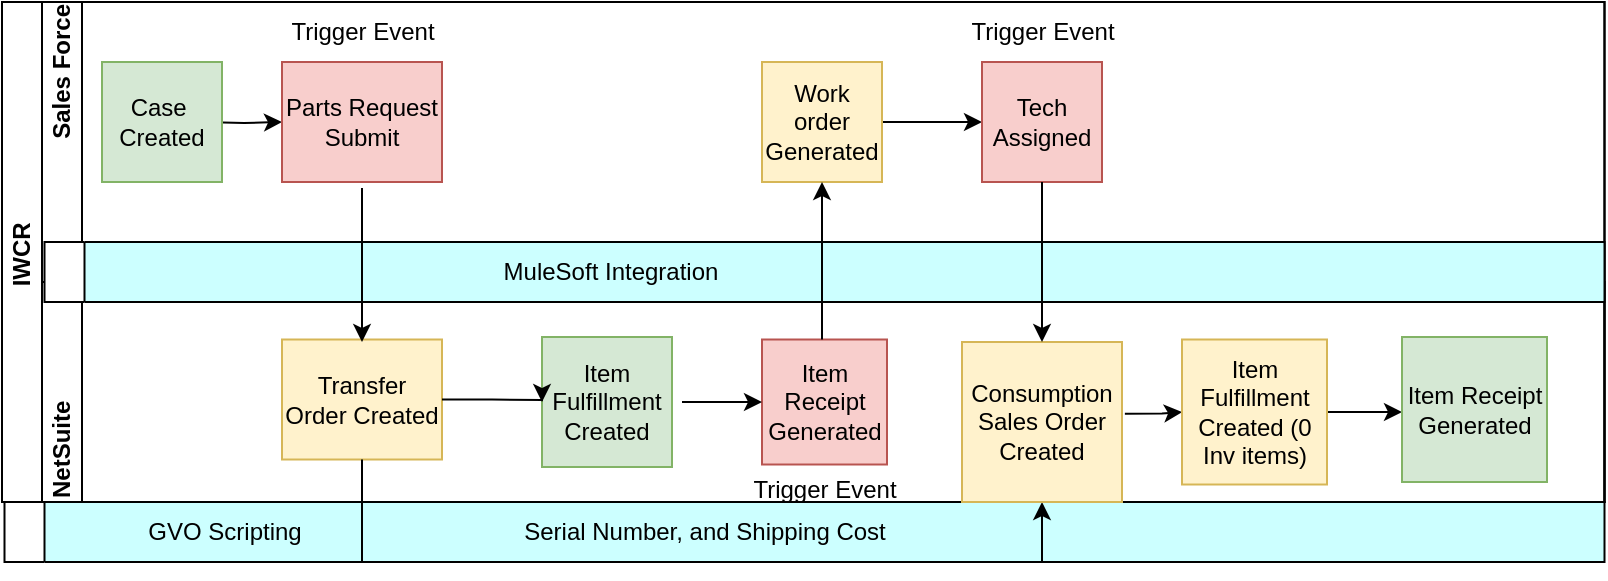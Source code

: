 <mxfile version="24.7.17">
  <diagram id="prtHgNgQTEPvFCAcTncT" name="Page-1">
    <mxGraphModel dx="202" dy="100" grid="1" gridSize="10" guides="1" tooltips="1" connect="1" arrows="1" fold="1" page="1" pageScale="1" pageWidth="827" pageHeight="1169" math="0" shadow="0">
      <root>
        <mxCell id="0" />
        <mxCell id="1" parent="0" />
        <mxCell id="SnKN6ZXEYIArN2goFrfV-34" value="" style="swimlane;html=1;startSize=20;horizontal=0;gradientColor=none;swimlaneFillColor=#CCFFFF;" vertex="1" parent="1">
          <mxGeometry x="121.25" y="360" width="800" height="30" as="geometry">
            <mxRectangle x="210" y="555" width="430" height="30" as="alternateBounds" />
          </mxGeometry>
        </mxCell>
        <mxCell id="SnKN6ZXEYIArN2goFrfV-35" value="GVO Scripting" style="text;html=1;align=center;verticalAlign=middle;resizable=0;points=[];autosize=1;strokeColor=none;fillColor=none;" vertex="1" parent="SnKN6ZXEYIArN2goFrfV-34">
          <mxGeometry x="60" width="100" height="30" as="geometry" />
        </mxCell>
        <mxCell id="SnKN6ZXEYIArN2goFrfV-38" value="Serial Number, and Shipping Cost" style="text;html=1;align=center;verticalAlign=middle;resizable=0;points=[];autosize=1;strokeColor=none;fillColor=none;" vertex="1" parent="SnKN6ZXEYIArN2goFrfV-34">
          <mxGeometry x="250" width="200" height="30" as="geometry" />
        </mxCell>
        <mxCell id="dNxyNK7c78bLwvsdeMH5-19" value="IWCR&amp;nbsp;" style="swimlane;html=1;childLayout=stackLayout;resizeParent=1;resizeParentMax=0;horizontal=0;startSize=20;horizontalStack=0;" parent="1" vertex="1">
          <mxGeometry x="120" y="110" width="801.25" height="250" as="geometry">
            <mxRectangle x="120" y="110" width="40" height="50" as="alternateBounds" />
          </mxGeometry>
        </mxCell>
        <mxCell id="dNxyNK7c78bLwvsdeMH5-20" value="Sales Force" style="swimlane;html=1;startSize=20;horizontal=0;align=right;" parent="dNxyNK7c78bLwvsdeMH5-19" vertex="1">
          <mxGeometry x="20" width="781.25" height="250" as="geometry">
            <mxRectangle x="20" width="430" height="30" as="alternateBounds" />
          </mxGeometry>
        </mxCell>
        <mxCell id="dNxyNK7c78bLwvsdeMH5-25" value="" style="edgeStyle=orthogonalEdgeStyle;rounded=0;orthogonalLoop=1;jettySize=auto;html=1;" parent="dNxyNK7c78bLwvsdeMH5-20" target="dNxyNK7c78bLwvsdeMH5-24" edge="1">
          <mxGeometry relative="1" as="geometry">
            <mxPoint x="80" y="60" as="sourcePoint" />
          </mxGeometry>
        </mxCell>
        <mxCell id="dNxyNK7c78bLwvsdeMH5-24" value="Parts Request Submit" style="rounded=0;whiteSpace=wrap;html=1;fontFamily=Helvetica;fontSize=12;align=center;fillColor=#f8cecc;strokeColor=#b85450;" parent="dNxyNK7c78bLwvsdeMH5-20" vertex="1">
          <mxGeometry x="120" y="30" width="80" height="60" as="geometry" />
        </mxCell>
        <mxCell id="dNxyNK7c78bLwvsdeMH5-33" value="" style="edgeStyle=orthogonalEdgeStyle;rounded=0;orthogonalLoop=1;jettySize=auto;html=1;endArrow=classic;endFill=1;entryX=0;entryY=0.5;entryDx=0;entryDy=0;" parent="dNxyNK7c78bLwvsdeMH5-20" source="dNxyNK7c78bLwvsdeMH5-30" target="SnKN6ZXEYIArN2goFrfV-7" edge="1">
          <mxGeometry relative="1" as="geometry">
            <mxPoint x="360" y="60" as="targetPoint" />
          </mxGeometry>
        </mxCell>
        <mxCell id="SnKN6ZXEYIArN2goFrfV-10" style="edgeStyle=orthogonalEdgeStyle;rounded=0;orthogonalLoop=1;jettySize=auto;html=1;exitX=1;exitY=1;exitDx=0;exitDy=0;" edge="1" parent="dNxyNK7c78bLwvsdeMH5-20" source="dNxyNK7c78bLwvsdeMH5-30">
          <mxGeometry relative="1" as="geometry">
            <mxPoint x="420.138" y="90" as="targetPoint" />
          </mxGeometry>
        </mxCell>
        <mxCell id="dNxyNK7c78bLwvsdeMH5-30" value="Work order Generated" style="rounded=0;whiteSpace=wrap;html=1;fontFamily=Helvetica;fontSize=12;align=center;fillColor=#fff2cc;strokeColor=#d6b656;" parent="dNxyNK7c78bLwvsdeMH5-20" vertex="1">
          <mxGeometry x="360" y="30" width="60" height="60" as="geometry" />
        </mxCell>
        <mxCell id="SnKN6ZXEYIArN2goFrfV-2" value="Case&amp;nbsp;&lt;div&gt;Created&lt;/div&gt;" style="whiteSpace=wrap;html=1;aspect=fixed;fillColor=#d5e8d4;strokeColor=#82b366;" vertex="1" parent="dNxyNK7c78bLwvsdeMH5-20">
          <mxGeometry x="30" y="30" width="60" height="60" as="geometry" />
        </mxCell>
        <mxCell id="SnKN6ZXEYIArN2goFrfV-7" value="Tech Assigned" style="whiteSpace=wrap;html=1;aspect=fixed;fillColor=#f8cecc;strokeColor=#b85450;" vertex="1" parent="dNxyNK7c78bLwvsdeMH5-20">
          <mxGeometry x="470" y="30" width="60" height="60" as="geometry" />
        </mxCell>
        <mxCell id="SnKN6ZXEYIArN2goFrfV-14" value="Trigger Event" style="text;html=1;align=center;verticalAlign=middle;resizable=0;points=[];autosize=1;strokeColor=none;fillColor=none;" vertex="1" parent="dNxyNK7c78bLwvsdeMH5-20">
          <mxGeometry x="110" width="100" height="30" as="geometry" />
        </mxCell>
        <mxCell id="SnKN6ZXEYIArN2goFrfV-15" value="Trigger Event" style="text;html=1;align=center;verticalAlign=middle;resizable=0;points=[];autosize=1;strokeColor=none;fillColor=none;" vertex="1" parent="dNxyNK7c78bLwvsdeMH5-20">
          <mxGeometry x="450" width="100" height="30" as="geometry" />
        </mxCell>
        <mxCell id="dNxyNK7c78bLwvsdeMH5-21" value="NetSuite" style="swimlane;html=1;startSize=20;horizontal=0;align=left;" parent="dNxyNK7c78bLwvsdeMH5-20" vertex="1">
          <mxGeometry y="140" width="781.25" height="110" as="geometry">
            <mxRectangle x="20" y="30" width="430" height="30" as="alternateBounds" />
          </mxGeometry>
        </mxCell>
        <mxCell id="dNxyNK7c78bLwvsdeMH5-26" value="Transfer Order Created" style="rounded=0;whiteSpace=wrap;html=1;fontFamily=Helvetica;fontSize=12;align=center;fillColor=#fff2cc;strokeColor=#d6b656;" parent="dNxyNK7c78bLwvsdeMH5-21" vertex="1">
          <mxGeometry x="120" y="28.75" width="80" height="60" as="geometry" />
        </mxCell>
        <mxCell id="SnKN6ZXEYIArN2goFrfV-3" value="Item Fulfillment Created" style="whiteSpace=wrap;html=1;aspect=fixed;fillColor=#d5e8d4;strokeColor=#82b366;" vertex="1" parent="dNxyNK7c78bLwvsdeMH5-21">
          <mxGeometry x="250" y="27.5" width="65" height="65" as="geometry" />
        </mxCell>
        <mxCell id="SnKN6ZXEYIArN2goFrfV-6" style="edgeStyle=orthogonalEdgeStyle;rounded=0;orthogonalLoop=1;jettySize=auto;html=1;endArrow=classic;endFill=1;exitX=1;exitY=0.5;exitDx=0;exitDy=0;entryX=0;entryY=0.5;entryDx=0;entryDy=0;" edge="1" parent="dNxyNK7c78bLwvsdeMH5-21" source="dNxyNK7c78bLwvsdeMH5-26" target="SnKN6ZXEYIArN2goFrfV-3">
          <mxGeometry relative="1" as="geometry">
            <mxPoint x="290" y="50" as="sourcePoint" />
            <mxPoint x="290" y="-20" as="targetPoint" />
            <Array as="points">
              <mxPoint x="225" y="59" />
              <mxPoint x="250" y="59" />
            </Array>
          </mxGeometry>
        </mxCell>
        <mxCell id="SnKN6ZXEYIArN2goFrfV-37" style="edgeStyle=orthogonalEdgeStyle;rounded=0;orthogonalLoop=1;jettySize=auto;html=1;entryX=0.5;entryY=1;entryDx=0;entryDy=0;" edge="1" parent="dNxyNK7c78bLwvsdeMH5-21" source="dNxyNK7c78bLwvsdeMH5-26" target="SnKN6ZXEYIArN2goFrfV-11">
          <mxGeometry relative="1" as="geometry">
            <mxPoint x="430" y="190" as="targetPoint" />
            <Array as="points">
              <mxPoint x="160" y="140" />
              <mxPoint x="500" y="140" />
            </Array>
          </mxGeometry>
        </mxCell>
        <mxCell id="SnKN6ZXEYIArN2goFrfV-8" value="Item Receipt Generated" style="whiteSpace=wrap;html=1;aspect=fixed;fillColor=#f8cecc;strokeColor=#b85450;" vertex="1" parent="dNxyNK7c78bLwvsdeMH5-21">
          <mxGeometry x="360" y="28.75" width="62.5" height="62.5" as="geometry" />
        </mxCell>
        <mxCell id="SnKN6ZXEYIArN2goFrfV-19" value="" style="edgeStyle=orthogonalEdgeStyle;rounded=0;orthogonalLoop=1;jettySize=auto;html=1;exitX=1.018;exitY=0.448;exitDx=0;exitDy=0;exitPerimeter=0;" edge="1" parent="dNxyNK7c78bLwvsdeMH5-21" source="SnKN6ZXEYIArN2goFrfV-11" target="SnKN6ZXEYIArN2goFrfV-17">
          <mxGeometry relative="1" as="geometry" />
        </mxCell>
        <mxCell id="SnKN6ZXEYIArN2goFrfV-11" value="Consumption Sales Order&lt;div&gt;Created&lt;/div&gt;" style="whiteSpace=wrap;html=1;aspect=fixed;fillColor=#fff2cc;strokeColor=#d6b656;" vertex="1" parent="dNxyNK7c78bLwvsdeMH5-21">
          <mxGeometry x="460" y="30" width="80" height="80" as="geometry" />
        </mxCell>
        <mxCell id="SnKN6ZXEYIArN2goFrfV-13" value="Trigger Event" style="text;html=1;align=center;verticalAlign=middle;resizable=0;points=[];autosize=1;strokeColor=none;fillColor=none;" vertex="1" parent="dNxyNK7c78bLwvsdeMH5-21">
          <mxGeometry x="341.25" y="88.75" width="100" height="30" as="geometry" />
        </mxCell>
        <mxCell id="SnKN6ZXEYIArN2goFrfV-20" value="" style="edgeStyle=orthogonalEdgeStyle;rounded=0;orthogonalLoop=1;jettySize=auto;html=1;exitX=1;exitY=0.5;exitDx=0;exitDy=0;" edge="1" parent="dNxyNK7c78bLwvsdeMH5-21" source="SnKN6ZXEYIArN2goFrfV-17" target="SnKN6ZXEYIArN2goFrfV-18">
          <mxGeometry relative="1" as="geometry">
            <Array as="points">
              <mxPoint x="670" y="65" />
              <mxPoint x="670" y="65" />
            </Array>
          </mxGeometry>
        </mxCell>
        <mxCell id="SnKN6ZXEYIArN2goFrfV-17" value="Item Fulfillment Created (0 Inv items)" style="whiteSpace=wrap;html=1;aspect=fixed;fillColor=#fff2cc;strokeColor=#d6b656;" vertex="1" parent="dNxyNK7c78bLwvsdeMH5-21">
          <mxGeometry x="570" y="28.75" width="72.5" height="72.5" as="geometry" />
        </mxCell>
        <mxCell id="SnKN6ZXEYIArN2goFrfV-18" value="Item Receipt Generated" style="whiteSpace=wrap;html=1;aspect=fixed;fillColor=#d5e8d4;strokeColor=#82b366;" vertex="1" parent="dNxyNK7c78bLwvsdeMH5-21">
          <mxGeometry x="680" y="27.5" width="72.5" height="72.5" as="geometry" />
        </mxCell>
        <mxCell id="SnKN6ZXEYIArN2goFrfV-22" value="" style="swimlane;html=1;startSize=20;horizontal=0;gradientColor=none;swimlaneFillColor=#CCFFFF;" vertex="1" parent="dNxyNK7c78bLwvsdeMH5-20">
          <mxGeometry x="1.25" y="120" width="780" height="30" as="geometry">
            <mxRectangle x="210" y="555" width="430" height="30" as="alternateBounds" />
          </mxGeometry>
        </mxCell>
        <mxCell id="SnKN6ZXEYIArN2goFrfV-21" value="MuleSoft Integration" style="text;html=1;align=center;verticalAlign=middle;resizable=0;points=[];autosize=1;strokeColor=none;fillColor=none;" vertex="1" parent="SnKN6ZXEYIArN2goFrfV-22">
          <mxGeometry x="217.5" width="130" height="30" as="geometry" />
        </mxCell>
        <mxCell id="SnKN6ZXEYIArN2goFrfV-12" value="" style="edgeStyle=orthogonalEdgeStyle;rounded=0;orthogonalLoop=1;jettySize=auto;html=1;" edge="1" parent="dNxyNK7c78bLwvsdeMH5-20" source="SnKN6ZXEYIArN2goFrfV-7" target="SnKN6ZXEYIArN2goFrfV-11">
          <mxGeometry relative="1" as="geometry" />
        </mxCell>
        <mxCell id="SnKN6ZXEYIArN2goFrfV-9" value="" style="edgeStyle=orthogonalEdgeStyle;rounded=0;orthogonalLoop=1;jettySize=auto;html=1;" edge="1" parent="dNxyNK7c78bLwvsdeMH5-20" source="SnKN6ZXEYIArN2goFrfV-8" target="dNxyNK7c78bLwvsdeMH5-30">
          <mxGeometry relative="1" as="geometry">
            <Array as="points">
              <mxPoint x="390" y="150" />
              <mxPoint x="390" y="150" />
            </Array>
          </mxGeometry>
        </mxCell>
        <mxCell id="dNxyNK7c78bLwvsdeMH5-31" style="edgeStyle=orthogonalEdgeStyle;rounded=0;orthogonalLoop=1;jettySize=auto;html=1;endArrow=classic;endFill=1;entryX=0;entryY=0.5;entryDx=0;entryDy=0;" parent="dNxyNK7c78bLwvsdeMH5-19" target="SnKN6ZXEYIArN2goFrfV-8" edge="1">
          <mxGeometry relative="1" as="geometry">
            <mxPoint x="340" y="200" as="sourcePoint" />
            <Array as="points">
              <mxPoint x="361" y="200" />
              <mxPoint x="361" y="200" />
            </Array>
          </mxGeometry>
        </mxCell>
        <mxCell id="SnKN6ZXEYIArN2goFrfV-4" style="edgeStyle=orthogonalEdgeStyle;rounded=0;orthogonalLoop=1;jettySize=auto;html=1;endArrow=classic;endFill=1;" edge="1" parent="dNxyNK7c78bLwvsdeMH5-19">
          <mxGeometry relative="1" as="geometry">
            <mxPoint x="180" y="93" as="sourcePoint" />
            <mxPoint x="180" y="170" as="targetPoint" />
            <Array as="points">
              <mxPoint x="180" y="147" />
            </Array>
          </mxGeometry>
        </mxCell>
      </root>
    </mxGraphModel>
  </diagram>
</mxfile>

